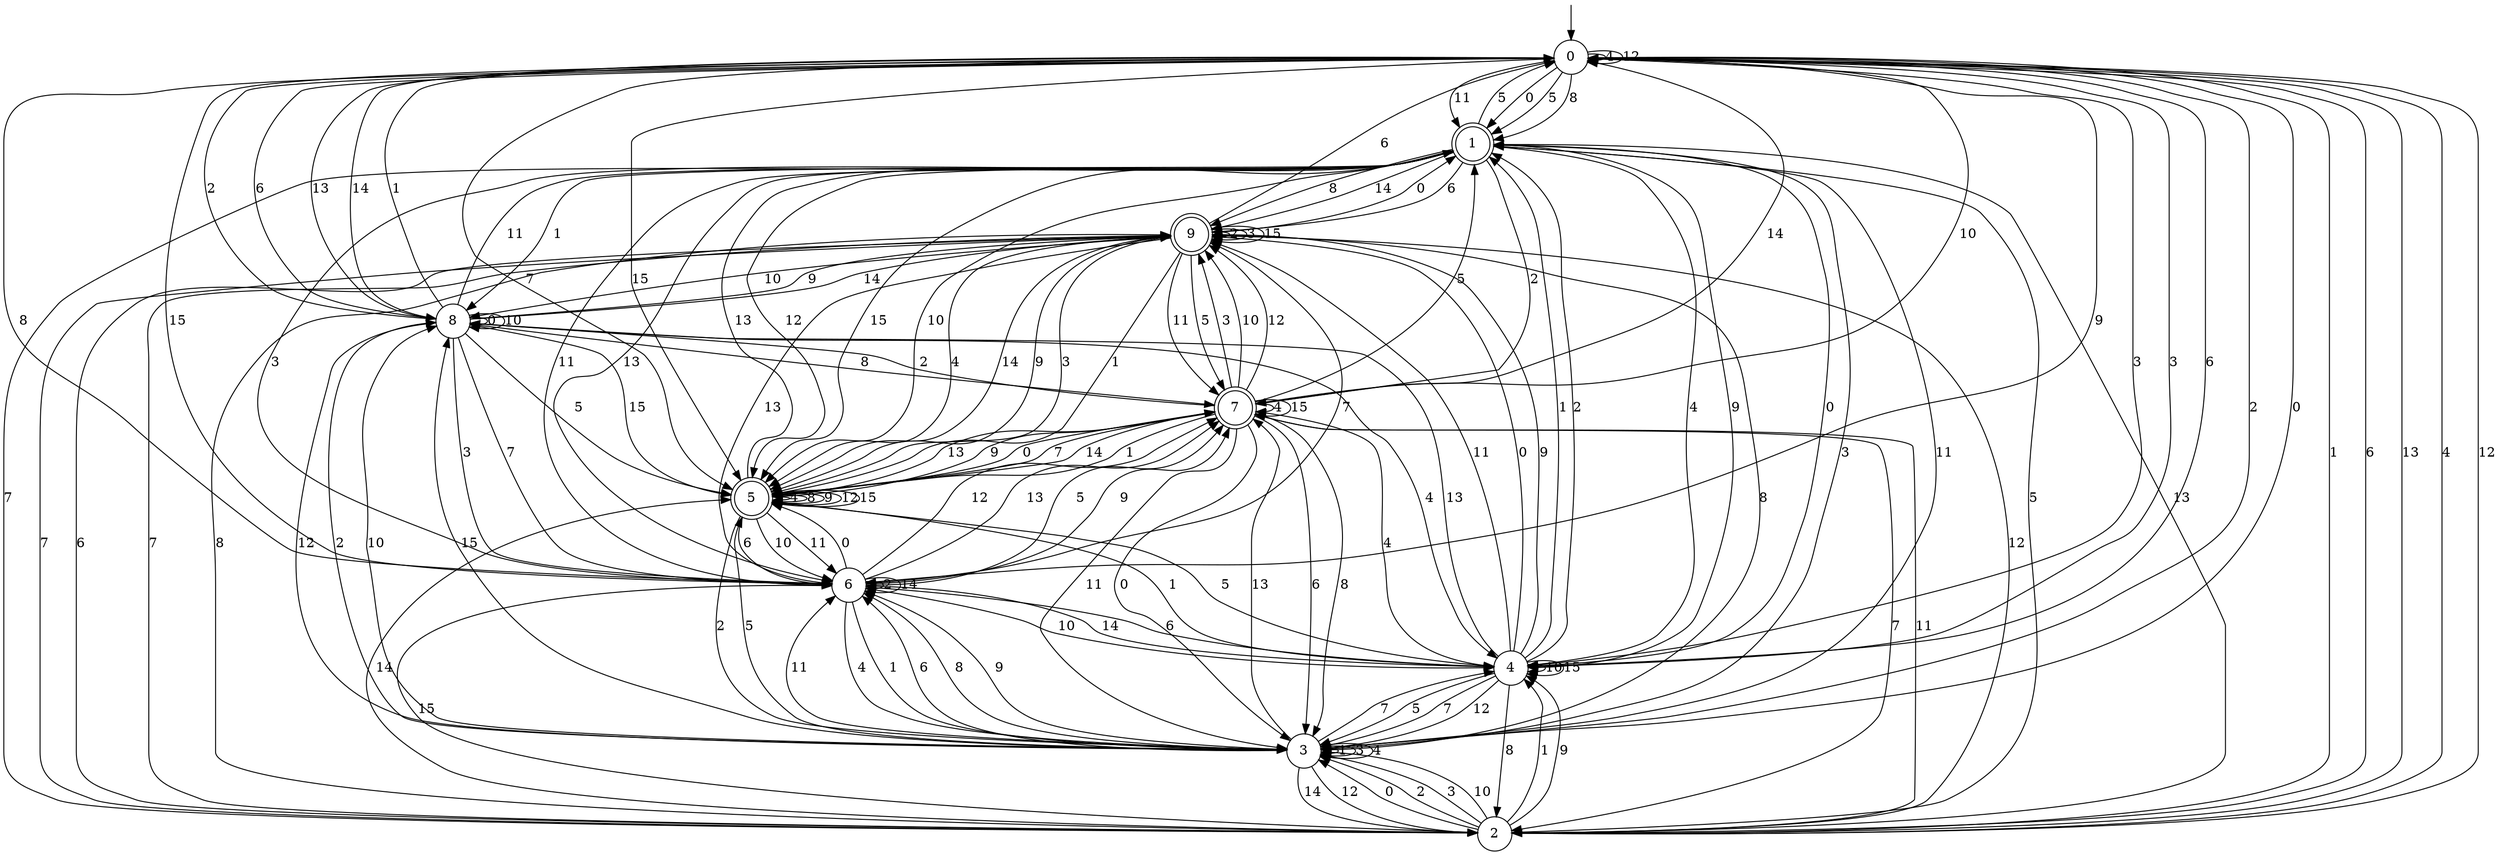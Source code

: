 digraph g {

	s0 [shape="circle" label="0"];
	s1 [shape="doublecircle" label="1"];
	s2 [shape="circle" label="2"];
	s3 [shape="circle" label="3"];
	s4 [shape="circle" label="4"];
	s5 [shape="doublecircle" label="5"];
	s6 [shape="circle" label="6"];
	s7 [shape="doublecircle" label="7"];
	s8 [shape="circle" label="8"];
	s9 [shape="doublecircle" label="9"];
	s0 -> s1 [label="0"];
	s0 -> s2 [label="1"];
	s0 -> s3 [label="2"];
	s0 -> s4 [label="3"];
	s0 -> s0 [label="4"];
	s0 -> s1 [label="5"];
	s0 -> s2 [label="6"];
	s0 -> s5 [label="7"];
	s0 -> s1 [label="8"];
	s0 -> s6 [label="9"];
	s0 -> s7 [label="10"];
	s0 -> s1 [label="11"];
	s0 -> s0 [label="12"];
	s0 -> s2 [label="13"];
	s0 -> s8 [label="14"];
	s0 -> s5 [label="15"];
	s1 -> s4 [label="0"];
	s1 -> s8 [label="1"];
	s1 -> s7 [label="2"];
	s1 -> s3 [label="3"];
	s1 -> s4 [label="4"];
	s1 -> s0 [label="5"];
	s1 -> s9 [label="6"];
	s1 -> s2 [label="7"];
	s1 -> s9 [label="8"];
	s1 -> s4 [label="9"];
	s1 -> s5 [label="10"];
	s1 -> s3 [label="11"];
	s1 -> s5 [label="12"];
	s1 -> s6 [label="13"];
	s1 -> s9 [label="14"];
	s1 -> s5 [label="15"];
	s2 -> s3 [label="0"];
	s2 -> s4 [label="1"];
	s2 -> s3 [label="2"];
	s2 -> s3 [label="3"];
	s2 -> s0 [label="4"];
	s2 -> s1 [label="5"];
	s2 -> s9 [label="6"];
	s2 -> s9 [label="7"];
	s2 -> s9 [label="8"];
	s2 -> s4 [label="9"];
	s2 -> s3 [label="10"];
	s2 -> s7 [label="11"];
	s2 -> s0 [label="12"];
	s2 -> s1 [label="13"];
	s2 -> s5 [label="14"];
	s2 -> s6 [label="15"];
	s3 -> s0 [label="0"];
	s3 -> s3 [label="1"];
	s3 -> s8 [label="2"];
	s3 -> s3 [label="3"];
	s3 -> s3 [label="4"];
	s3 -> s5 [label="5"];
	s3 -> s6 [label="6"];
	s3 -> s4 [label="7"];
	s3 -> s6 [label="8"];
	s3 -> s6 [label="9"];
	s3 -> s8 [label="10"];
	s3 -> s6 [label="11"];
	s3 -> s2 [label="12"];
	s3 -> s7 [label="13"];
	s3 -> s2 [label="14"];
	s3 -> s8 [label="15"];
	s4 -> s9 [label="0"];
	s4 -> s1 [label="1"];
	s4 -> s1 [label="2"];
	s4 -> s0 [label="3"];
	s4 -> s7 [label="4"];
	s4 -> s3 [label="5"];
	s4 -> s0 [label="6"];
	s4 -> s3 [label="7"];
	s4 -> s2 [label="8"];
	s4 -> s9 [label="9"];
	s4 -> s4 [label="10"];
	s4 -> s9 [label="11"];
	s4 -> s3 [label="12"];
	s4 -> s8 [label="13"];
	s4 -> s6 [label="14"];
	s4 -> s4 [label="15"];
	s5 -> s7 [label="0"];
	s5 -> s4 [label="1"];
	s5 -> s3 [label="2"];
	s5 -> s9 [label="3"];
	s5 -> s5 [label="4"];
	s5 -> s4 [label="5"];
	s5 -> s6 [label="6"];
	s5 -> s7 [label="7"];
	s5 -> s5 [label="8"];
	s5 -> s5 [label="9"];
	s5 -> s6 [label="10"];
	s5 -> s6 [label="11"];
	s5 -> s5 [label="12"];
	s5 -> s1 [label="13"];
	s5 -> s7 [label="14"];
	s5 -> s5 [label="15"];
	s6 -> s5 [label="0"];
	s6 -> s3 [label="1"];
	s6 -> s6 [label="2"];
	s6 -> s1 [label="3"];
	s6 -> s3 [label="4"];
	s6 -> s7 [label="5"];
	s6 -> s4 [label="6"];
	s6 -> s9 [label="7"];
	s6 -> s0 [label="8"];
	s6 -> s7 [label="9"];
	s6 -> s4 [label="10"];
	s6 -> s1 [label="11"];
	s6 -> s7 [label="12"];
	s6 -> s7 [label="13"];
	s6 -> s6 [label="14"];
	s6 -> s0 [label="15"];
	s7 -> s3 [label="0"];
	s7 -> s5 [label="1"];
	s7 -> s8 [label="2"];
	s7 -> s9 [label="3"];
	s7 -> s7 [label="4"];
	s7 -> s1 [label="5"];
	s7 -> s3 [label="6"];
	s7 -> s2 [label="7"];
	s7 -> s3 [label="8"];
	s7 -> s5 [label="9"];
	s7 -> s9 [label="10"];
	s7 -> s3 [label="11"];
	s7 -> s9 [label="12"];
	s7 -> s5 [label="13"];
	s7 -> s0 [label="14"];
	s7 -> s7 [label="15"];
	s8 -> s8 [label="0"];
	s8 -> s0 [label="1"];
	s8 -> s0 [label="2"];
	s8 -> s6 [label="3"];
	s8 -> s4 [label="4"];
	s8 -> s5 [label="5"];
	s8 -> s0 [label="6"];
	s8 -> s6 [label="7"];
	s8 -> s7 [label="8"];
	s8 -> s9 [label="9"];
	s8 -> s8 [label="10"];
	s8 -> s1 [label="11"];
	s8 -> s3 [label="12"];
	s8 -> s0 [label="13"];
	s8 -> s9 [label="14"];
	s8 -> s5 [label="15"];
	s9 -> s1 [label="0"];
	s9 -> s5 [label="1"];
	s9 -> s9 [label="2"];
	s9 -> s9 [label="3"];
	s9 -> s5 [label="4"];
	s9 -> s7 [label="5"];
	s9 -> s0 [label="6"];
	s9 -> s2 [label="7"];
	s9 -> s3 [label="8"];
	s9 -> s5 [label="9"];
	s9 -> s8 [label="10"];
	s9 -> s7 [label="11"];
	s9 -> s2 [label="12"];
	s9 -> s6 [label="13"];
	s9 -> s5 [label="14"];
	s9 -> s9 [label="15"];

__start0 [label="" shape="none" width="0" height="0"];
__start0 -> s0;

}
